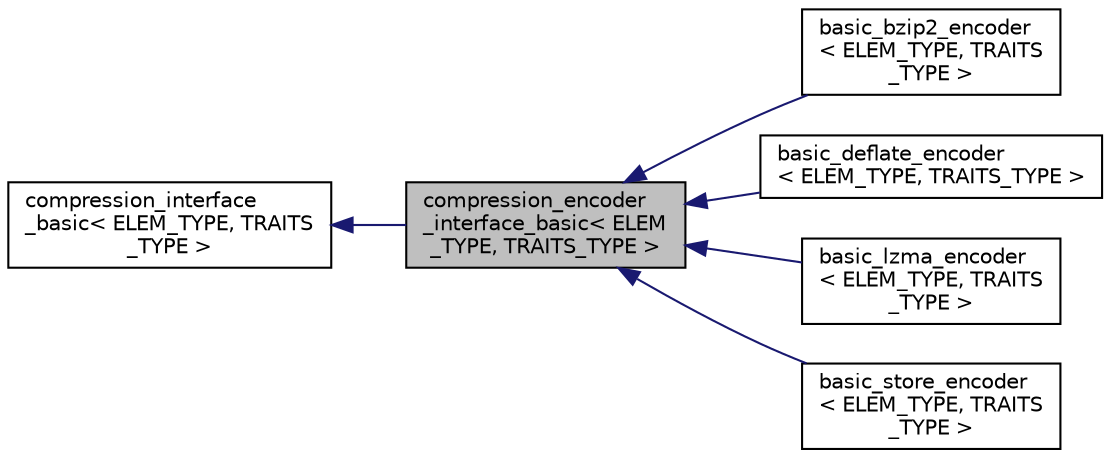 digraph "compression_encoder_interface_basic&lt; ELEM_TYPE, TRAITS_TYPE &gt;"
{
 // LATEX_PDF_SIZE
  edge [fontname="Helvetica",fontsize="10",labelfontname="Helvetica",labelfontsize="10"];
  node [fontname="Helvetica",fontsize="10",shape=record];
  rankdir="LR";
  Node1 [label="compression_encoder\l_interface_basic\< ELEM\l_TYPE, TRAITS_TYPE \>",height=0.2,width=0.4,color="black", fillcolor="grey75", style="filled", fontcolor="black",tooltip=" "];
  Node2 -> Node1 [dir="back",color="midnightblue",fontsize="10",style="solid",fontname="Helvetica"];
  Node2 [label="compression_interface\l_basic\< ELEM_TYPE, TRAITS\l_TYPE \>",height=0.2,width=0.4,color="black", fillcolor="white", style="filled",URL="$classcompression__interface__basic.html",tooltip=" "];
  Node1 -> Node3 [dir="back",color="midnightblue",fontsize="10",style="solid",fontname="Helvetica"];
  Node3 [label="basic_bzip2_encoder\l\< ELEM_TYPE, TRAITS\l_TYPE \>",height=0.2,width=0.4,color="black", fillcolor="white", style="filled",URL="$classbasic__bzip2__encoder.html",tooltip=" "];
  Node1 -> Node4 [dir="back",color="midnightblue",fontsize="10",style="solid",fontname="Helvetica"];
  Node4 [label="basic_deflate_encoder\l\< ELEM_TYPE, TRAITS_TYPE \>",height=0.2,width=0.4,color="black", fillcolor="white", style="filled",URL="$classbasic__deflate__encoder.html",tooltip=" "];
  Node1 -> Node5 [dir="back",color="midnightblue",fontsize="10",style="solid",fontname="Helvetica"];
  Node5 [label="basic_lzma_encoder\l\< ELEM_TYPE, TRAITS\l_TYPE \>",height=0.2,width=0.4,color="black", fillcolor="white", style="filled",URL="$classbasic__lzma__encoder.html",tooltip=" "];
  Node1 -> Node6 [dir="back",color="midnightblue",fontsize="10",style="solid",fontname="Helvetica"];
  Node6 [label="basic_store_encoder\l\< ELEM_TYPE, TRAITS\l_TYPE \>",height=0.2,width=0.4,color="black", fillcolor="white", style="filled",URL="$classbasic__store__encoder.html",tooltip=" "];
}
